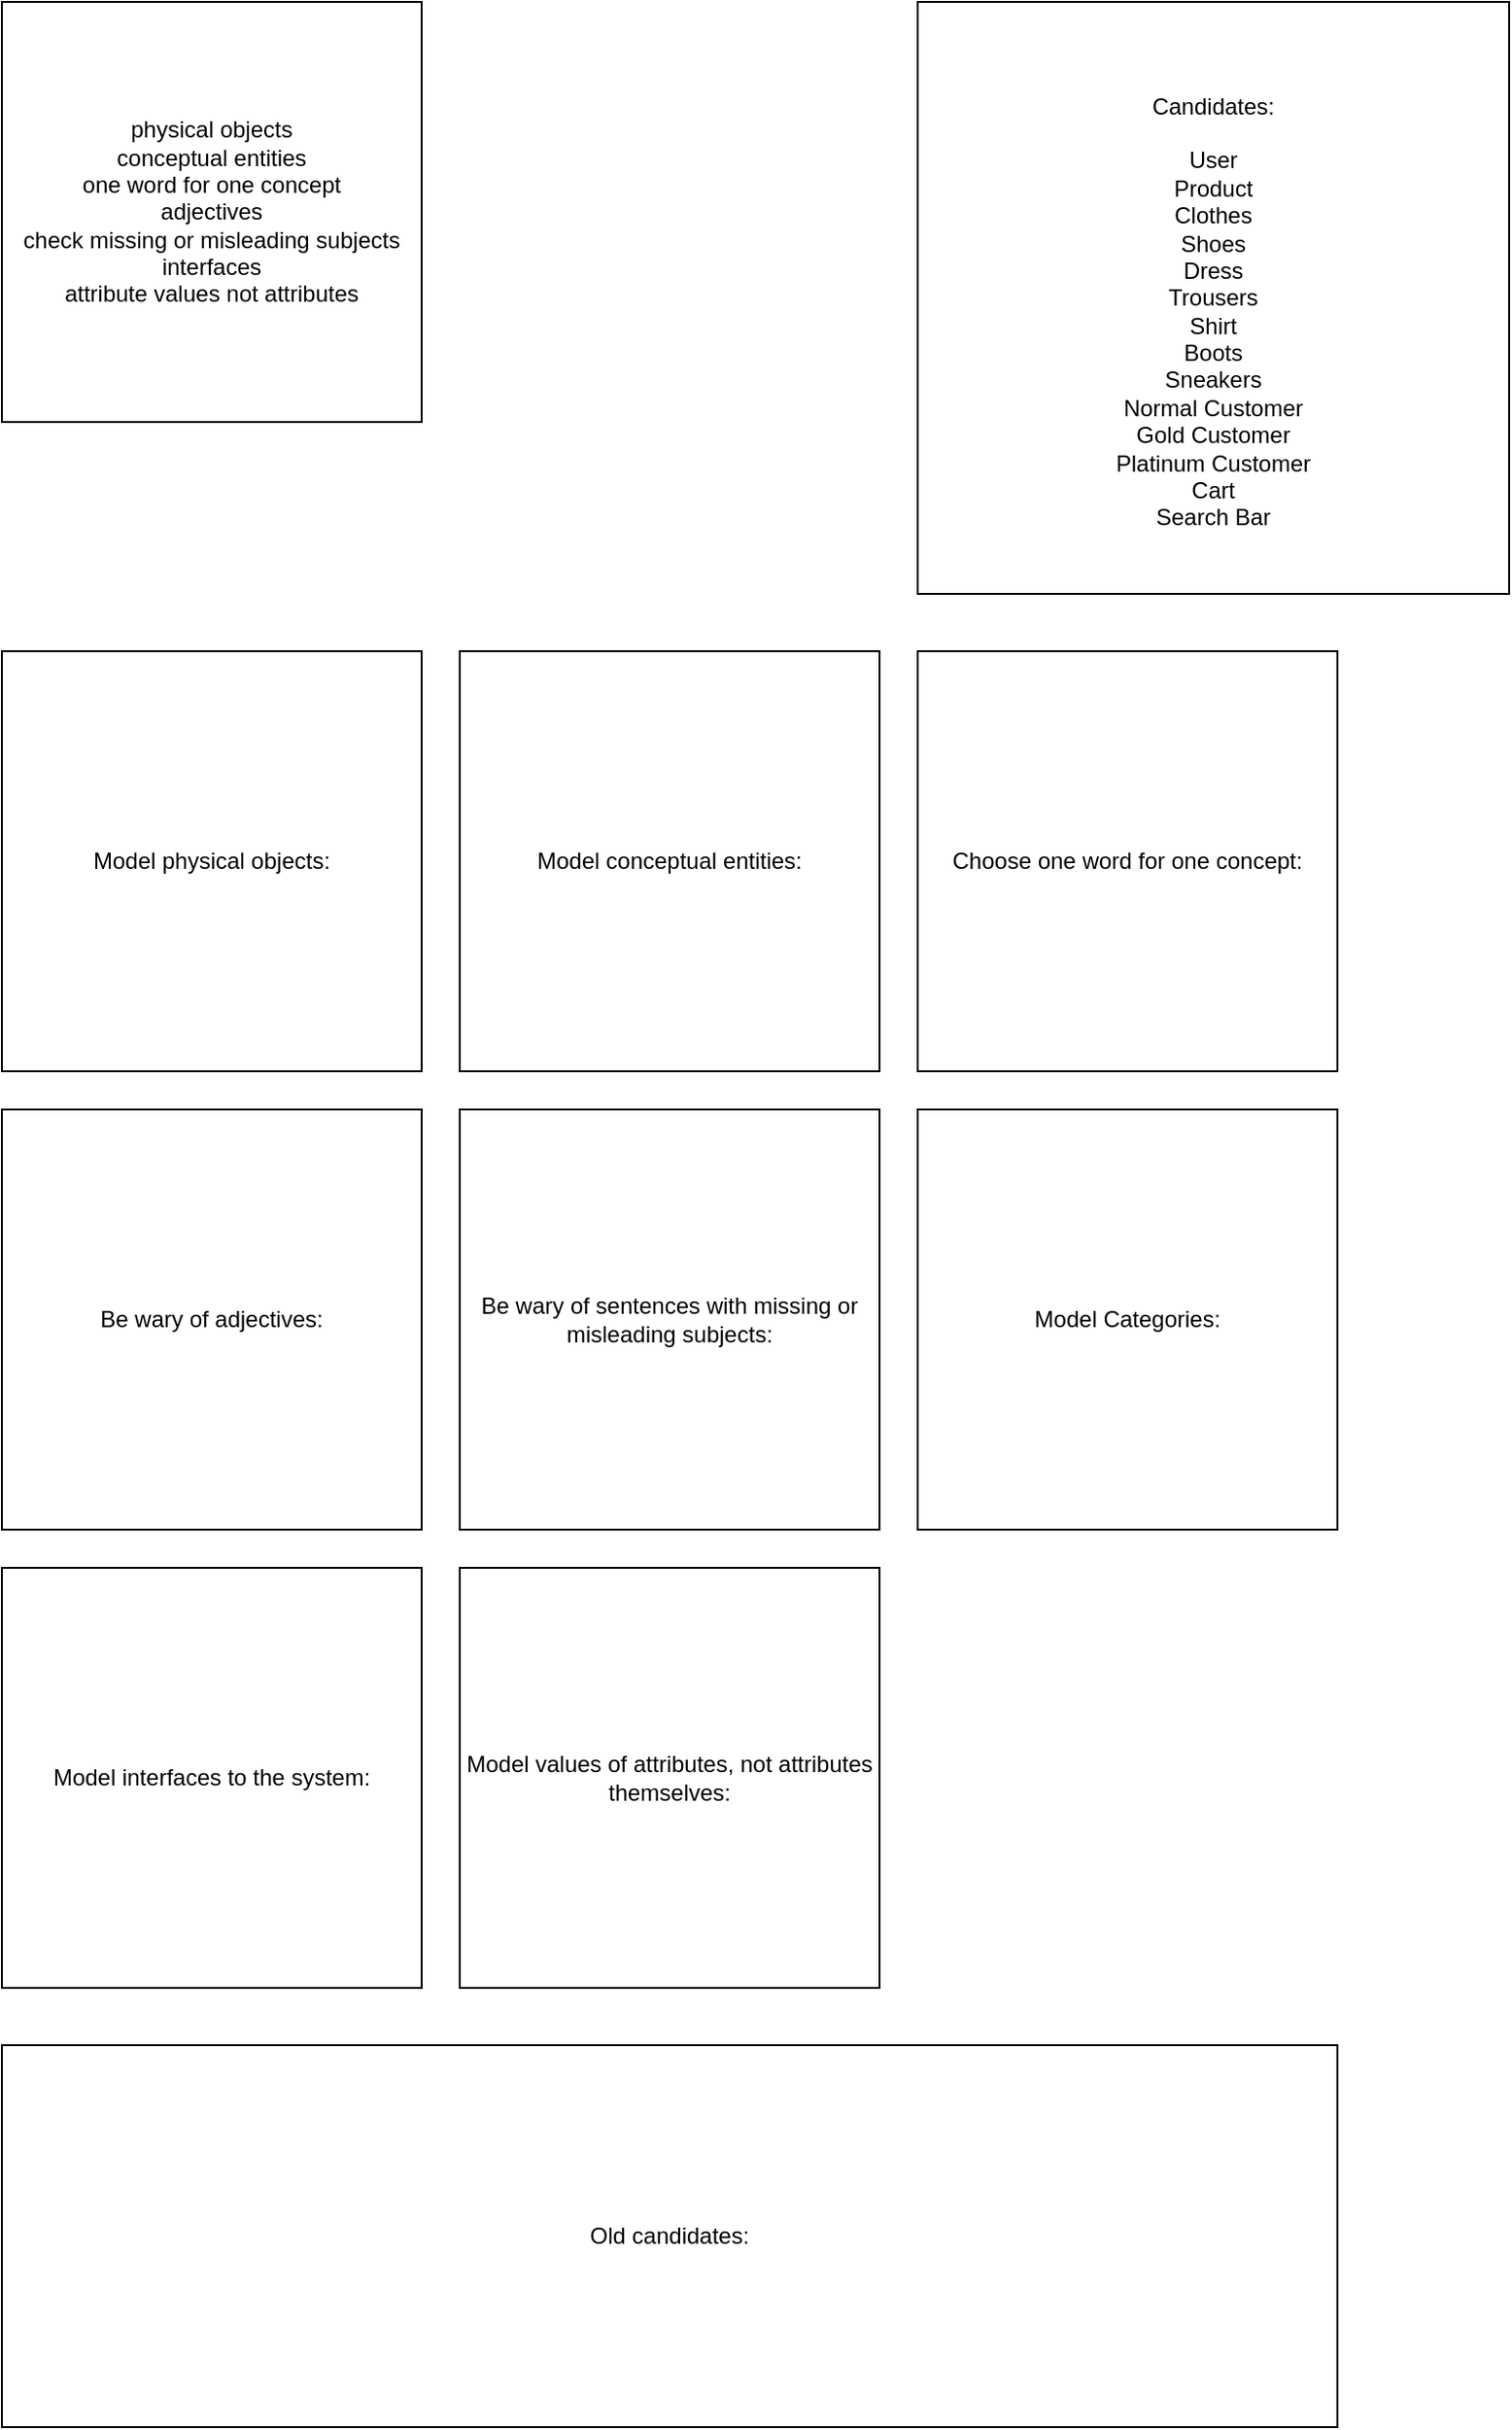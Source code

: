 <mxfile version="13.7.3" type="device"><diagram id="GNQaY41sp2aP6jArtb4X" name="Seite-1"><mxGraphModel dx="1077" dy="1161" grid="1" gridSize="10" guides="1" tooltips="1" connect="1" arrows="1" fold="1" page="1" pageScale="1" pageWidth="827" pageHeight="1169" math="0" shadow="0"><root><mxCell id="0"/><mxCell id="1" parent="0"/><mxCell id="76YwG4cIuJCh1Q6mqDl--1" value="Text" style="text;html=1;strokeColor=none;fillColor=none;align=center;verticalAlign=middle;whiteSpace=wrap;rounded=0;" vertex="1" parent="1"><mxGeometry x="55" y="70" width="220" height="190" as="geometry"/></mxCell><mxCell id="76YwG4cIuJCh1Q6mqDl--2" value="physical objects&lt;br&gt;conceptual entities&lt;br&gt;one word for one concept&lt;br&gt;adjectives&lt;br&gt;check missing or misleading subjects&lt;br&gt;interfaces&lt;br&gt;attribute values not attributes" style="whiteSpace=wrap;html=1;aspect=fixed;" vertex="1" parent="1"><mxGeometry x="20" y="20" width="220" height="220" as="geometry"/></mxCell><mxCell id="76YwG4cIuJCh1Q6mqDl--3" value="&lt;br&gt;Candidates:&lt;br&gt;&lt;br&gt;User&lt;br&gt;Product&lt;br&gt;Clothes&lt;br&gt;Shoes&lt;br&gt;Dress&lt;br&gt;Trousers&lt;br&gt;Shirt&lt;br&gt;Boots&lt;br&gt;Sneakers&lt;br&gt;Normal Customer&lt;br&gt;Gold Customer&lt;br&gt;Platinum Customer&lt;br&gt;Cart&lt;br&gt;Search Bar" style="whiteSpace=wrap;html=1;aspect=fixed;" vertex="1" parent="1"><mxGeometry x="500" y="20" width="310" height="310" as="geometry"/></mxCell><mxCell id="76YwG4cIuJCh1Q6mqDl--4" value="Model physical objects:" style="whiteSpace=wrap;html=1;aspect=fixed;" vertex="1" parent="1"><mxGeometry x="20" y="360" width="220" height="220" as="geometry"/></mxCell><mxCell id="76YwG4cIuJCh1Q6mqDl--5" value="Model conceptual entities:" style="whiteSpace=wrap;html=1;aspect=fixed;" vertex="1" parent="1"><mxGeometry x="260" y="360" width="220" height="220" as="geometry"/></mxCell><mxCell id="76YwG4cIuJCh1Q6mqDl--6" value="Choose one word for one concept:" style="whiteSpace=wrap;html=1;aspect=fixed;" vertex="1" parent="1"><mxGeometry x="500" y="360" width="220" height="220" as="geometry"/></mxCell><mxCell id="76YwG4cIuJCh1Q6mqDl--7" value="Be wary of adjectives:" style="whiteSpace=wrap;html=1;aspect=fixed;" vertex="1" parent="1"><mxGeometry x="20" y="600" width="220" height="220" as="geometry"/></mxCell><mxCell id="76YwG4cIuJCh1Q6mqDl--8" value="Be wary of sentences with missing or misleading subjects:" style="whiteSpace=wrap;html=1;aspect=fixed;" vertex="1" parent="1"><mxGeometry x="260" y="600" width="220" height="220" as="geometry"/></mxCell><mxCell id="76YwG4cIuJCh1Q6mqDl--9" value="Model Categories:" style="whiteSpace=wrap;html=1;aspect=fixed;" vertex="1" parent="1"><mxGeometry x="500" y="600" width="220" height="220" as="geometry"/></mxCell><mxCell id="76YwG4cIuJCh1Q6mqDl--10" value="Model values of attributes, not attributes themselves:" style="whiteSpace=wrap;html=1;aspect=fixed;" vertex="1" parent="1"><mxGeometry x="260" y="840" width="220" height="220" as="geometry"/></mxCell><mxCell id="76YwG4cIuJCh1Q6mqDl--11" value="Model interfaces to the system:" style="whiteSpace=wrap;html=1;aspect=fixed;" vertex="1" parent="1"><mxGeometry x="20" y="840" width="220" height="220" as="geometry"/></mxCell><mxCell id="76YwG4cIuJCh1Q6mqDl--12" value="Old candidates:&lt;br&gt;" style="rounded=0;whiteSpace=wrap;html=1;" vertex="1" parent="1"><mxGeometry x="20" y="1090" width="700" height="200" as="geometry"/></mxCell></root></mxGraphModel></diagram></mxfile>